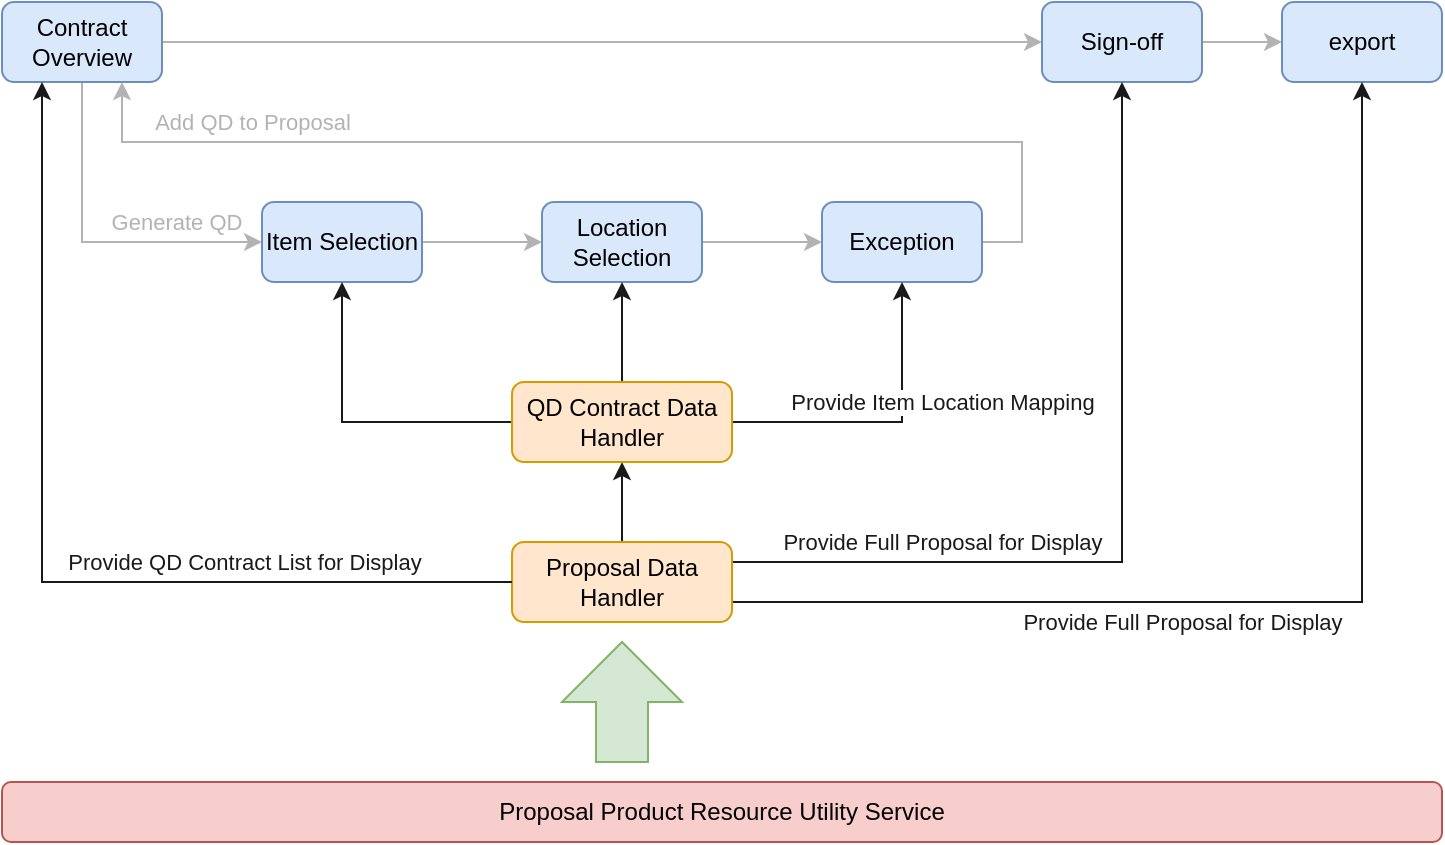 <mxfile version="14.8.3" type="github">
  <diagram id="8kwpFz_8hoZ5ggLKCEAQ" name="Page-1">
    <mxGraphModel dx="1422" dy="882" grid="1" gridSize="10" guides="1" tooltips="1" connect="1" arrows="1" fold="1" page="1" pageScale="1" pageWidth="827" pageHeight="1169" math="0" shadow="0">
      <root>
        <mxCell id="0" />
        <mxCell id="1" parent="0" />
        <mxCell id="4-Lz8o6piJQ2FGdw777i-1" value="Proposal Product Resource Utility Service" style="rounded=1;whiteSpace=wrap;html=1;fillColor=#f8cecc;strokeColor=#b85450;" vertex="1" parent="1">
          <mxGeometry x="40" y="490" width="720" height="30" as="geometry" />
        </mxCell>
        <mxCell id="4-Lz8o6piJQ2FGdw777i-8" style="edgeStyle=orthogonalEdgeStyle;rounded=0;orthogonalLoop=1;jettySize=auto;html=1;entryX=0;entryY=0.5;entryDx=0;entryDy=0;strokeColor=#B3B3B3;" edge="1" parent="1" source="4-Lz8o6piJQ2FGdw777i-2" target="4-Lz8o6piJQ2FGdw777i-6">
          <mxGeometry relative="1" as="geometry" />
        </mxCell>
        <mxCell id="4-Lz8o6piJQ2FGdw777i-10" style="edgeStyle=orthogonalEdgeStyle;rounded=0;orthogonalLoop=1;jettySize=auto;html=1;entryX=0;entryY=0.5;entryDx=0;entryDy=0;exitX=0.5;exitY=1;exitDx=0;exitDy=0;strokeColor=#B3B3B3;" edge="1" parent="1" source="4-Lz8o6piJQ2FGdw777i-2" target="4-Lz8o6piJQ2FGdw777i-3">
          <mxGeometry relative="1" as="geometry" />
        </mxCell>
        <mxCell id="4-Lz8o6piJQ2FGdw777i-24" value="Generate QD" style="edgeLabel;html=1;align=center;verticalAlign=middle;resizable=0;points=[];fontColor=#B3B3B3;" vertex="1" connectable="0" parent="4-Lz8o6piJQ2FGdw777i-10">
          <mxGeometry x="0.287" y="4" relative="1" as="geometry">
            <mxPoint x="17" y="-6" as="offset" />
          </mxGeometry>
        </mxCell>
        <mxCell id="4-Lz8o6piJQ2FGdw777i-2" value="Contract Overview" style="rounded=1;whiteSpace=wrap;html=1;fillColor=#dae8fc;strokeColor=#6c8ebf;" vertex="1" parent="1">
          <mxGeometry x="40" y="100" width="80" height="40" as="geometry" />
        </mxCell>
        <mxCell id="4-Lz8o6piJQ2FGdw777i-11" style="edgeStyle=orthogonalEdgeStyle;rounded=0;orthogonalLoop=1;jettySize=auto;html=1;entryX=0;entryY=0.5;entryDx=0;entryDy=0;strokeColor=#B3B3B3;" edge="1" parent="1" source="4-Lz8o6piJQ2FGdw777i-3" target="4-Lz8o6piJQ2FGdw777i-4">
          <mxGeometry relative="1" as="geometry" />
        </mxCell>
        <mxCell id="4-Lz8o6piJQ2FGdw777i-3" value="Item Selection" style="rounded=1;whiteSpace=wrap;html=1;fillColor=#dae8fc;strokeColor=#6c8ebf;" vertex="1" parent="1">
          <mxGeometry x="170" y="200" width="80" height="40" as="geometry" />
        </mxCell>
        <mxCell id="4-Lz8o6piJQ2FGdw777i-12" style="edgeStyle=orthogonalEdgeStyle;rounded=0;orthogonalLoop=1;jettySize=auto;html=1;entryX=0;entryY=0.5;entryDx=0;entryDy=0;strokeColor=#B3B3B3;" edge="1" parent="1" source="4-Lz8o6piJQ2FGdw777i-4" target="4-Lz8o6piJQ2FGdw777i-5">
          <mxGeometry relative="1" as="geometry" />
        </mxCell>
        <mxCell id="4-Lz8o6piJQ2FGdw777i-4" value="Location Selection" style="rounded=1;whiteSpace=wrap;html=1;fillColor=#dae8fc;strokeColor=#6c8ebf;" vertex="1" parent="1">
          <mxGeometry x="310" y="200" width="80" height="40" as="geometry" />
        </mxCell>
        <mxCell id="4-Lz8o6piJQ2FGdw777i-14" style="edgeStyle=orthogonalEdgeStyle;rounded=0;orthogonalLoop=1;jettySize=auto;html=1;entryX=0.75;entryY=1;entryDx=0;entryDy=0;exitX=1;exitY=0.5;exitDx=0;exitDy=0;strokeColor=#B3B3B3;" edge="1" parent="1" source="4-Lz8o6piJQ2FGdw777i-5" target="4-Lz8o6piJQ2FGdw777i-2">
          <mxGeometry relative="1" as="geometry" />
        </mxCell>
        <mxCell id="4-Lz8o6piJQ2FGdw777i-25" value="Add QD to Proposal" style="edgeLabel;html=1;align=center;verticalAlign=middle;resizable=0;points=[];fontColor=#B3B3B3;" vertex="1" connectable="0" parent="4-Lz8o6piJQ2FGdw777i-14">
          <mxGeometry x="0.144" y="3" relative="1" as="geometry">
            <mxPoint x="-141" y="-13" as="offset" />
          </mxGeometry>
        </mxCell>
        <mxCell id="4-Lz8o6piJQ2FGdw777i-5" value="Exception" style="rounded=1;whiteSpace=wrap;html=1;fillColor=#dae8fc;strokeColor=#6c8ebf;" vertex="1" parent="1">
          <mxGeometry x="450" y="200" width="80" height="40" as="geometry" />
        </mxCell>
        <mxCell id="4-Lz8o6piJQ2FGdw777i-9" style="edgeStyle=orthogonalEdgeStyle;rounded=0;orthogonalLoop=1;jettySize=auto;html=1;entryX=0;entryY=0.5;entryDx=0;entryDy=0;strokeColor=#B3B3B3;" edge="1" parent="1" source="4-Lz8o6piJQ2FGdw777i-6" target="4-Lz8o6piJQ2FGdw777i-7">
          <mxGeometry relative="1" as="geometry" />
        </mxCell>
        <mxCell id="4-Lz8o6piJQ2FGdw777i-6" value="Sign-off" style="rounded=1;whiteSpace=wrap;html=1;fillColor=#dae8fc;strokeColor=#6c8ebf;" vertex="1" parent="1">
          <mxGeometry x="560" y="100" width="80" height="40" as="geometry" />
        </mxCell>
        <mxCell id="4-Lz8o6piJQ2FGdw777i-7" value="export" style="rounded=1;whiteSpace=wrap;html=1;fillColor=#dae8fc;strokeColor=#6c8ebf;" vertex="1" parent="1">
          <mxGeometry x="680" y="100" width="80" height="40" as="geometry" />
        </mxCell>
        <mxCell id="4-Lz8o6piJQ2FGdw777i-18" style="edgeStyle=orthogonalEdgeStyle;rounded=0;orthogonalLoop=1;jettySize=auto;html=1;strokeColor=#1A1A1A;exitX=1;exitY=0.25;exitDx=0;exitDy=0;" edge="1" parent="1" source="4-Lz8o6piJQ2FGdw777i-15" target="4-Lz8o6piJQ2FGdw777i-6">
          <mxGeometry relative="1" as="geometry" />
        </mxCell>
        <mxCell id="4-Lz8o6piJQ2FGdw777i-39" value="Provide Full Proposal for Display" style="edgeLabel;html=1;align=center;verticalAlign=middle;resizable=0;points=[];fontColor=#1A1A1A;" vertex="1" connectable="0" parent="4-Lz8o6piJQ2FGdw777i-18">
          <mxGeometry x="-0.306" y="2" relative="1" as="geometry">
            <mxPoint x="-46" y="-8" as="offset" />
          </mxGeometry>
        </mxCell>
        <mxCell id="4-Lz8o6piJQ2FGdw777i-19" style="edgeStyle=orthogonalEdgeStyle;rounded=0;orthogonalLoop=1;jettySize=auto;html=1;entryX=0.5;entryY=1;entryDx=0;entryDy=0;strokeColor=#1A1A1A;exitX=1;exitY=0.75;exitDx=0;exitDy=0;" edge="1" parent="1" source="4-Lz8o6piJQ2FGdw777i-15" target="4-Lz8o6piJQ2FGdw777i-7">
          <mxGeometry relative="1" as="geometry" />
        </mxCell>
        <mxCell id="4-Lz8o6piJQ2FGdw777i-40" value="Provide Full Proposal for Display" style="edgeLabel;html=1;align=center;verticalAlign=middle;resizable=0;points=[];fontColor=#1A1A1A;" vertex="1" connectable="0" parent="4-Lz8o6piJQ2FGdw777i-19">
          <mxGeometry x="-0.273" relative="1" as="geometry">
            <mxPoint x="16" y="10" as="offset" />
          </mxGeometry>
        </mxCell>
        <mxCell id="4-Lz8o6piJQ2FGdw777i-20" style="edgeStyle=orthogonalEdgeStyle;rounded=0;orthogonalLoop=1;jettySize=auto;html=1;entryX=0.5;entryY=1;entryDx=0;entryDy=0;strokeColor=#1A1A1A;" edge="1" parent="1" source="4-Lz8o6piJQ2FGdw777i-15" target="4-Lz8o6piJQ2FGdw777i-16">
          <mxGeometry relative="1" as="geometry" />
        </mxCell>
        <mxCell id="4-Lz8o6piJQ2FGdw777i-15" value="Proposal Data Handler" style="rounded=1;whiteSpace=wrap;html=1;fillColor=#ffe6cc;strokeColor=#d79b00;" vertex="1" parent="1">
          <mxGeometry x="295" y="370" width="110" height="40" as="geometry" />
        </mxCell>
        <mxCell id="4-Lz8o6piJQ2FGdw777i-21" style="edgeStyle=orthogonalEdgeStyle;rounded=0;orthogonalLoop=1;jettySize=auto;html=1;strokeColor=#1A1A1A;" edge="1" parent="1" source="4-Lz8o6piJQ2FGdw777i-16" target="4-Lz8o6piJQ2FGdw777i-4">
          <mxGeometry relative="1" as="geometry" />
        </mxCell>
        <mxCell id="4-Lz8o6piJQ2FGdw777i-22" style="edgeStyle=orthogonalEdgeStyle;rounded=0;orthogonalLoop=1;jettySize=auto;html=1;entryX=0.5;entryY=1;entryDx=0;entryDy=0;strokeColor=#1A1A1A;" edge="1" parent="1" source="4-Lz8o6piJQ2FGdw777i-16" target="4-Lz8o6piJQ2FGdw777i-5">
          <mxGeometry relative="1" as="geometry" />
        </mxCell>
        <mxCell id="4-Lz8o6piJQ2FGdw777i-41" value="Provide Item Location Mapping" style="edgeLabel;html=1;align=center;verticalAlign=middle;resizable=0;points=[];fontColor=#1A1A1A;" vertex="1" connectable="0" parent="4-Lz8o6piJQ2FGdw777i-22">
          <mxGeometry x="-0.161" y="3" relative="1" as="geometry">
            <mxPoint x="40" y="-7" as="offset" />
          </mxGeometry>
        </mxCell>
        <mxCell id="4-Lz8o6piJQ2FGdw777i-23" style="edgeStyle=orthogonalEdgeStyle;rounded=0;orthogonalLoop=1;jettySize=auto;html=1;entryX=0.5;entryY=1;entryDx=0;entryDy=0;strokeColor=#1A1A1A;" edge="1" parent="1" source="4-Lz8o6piJQ2FGdw777i-16" target="4-Lz8o6piJQ2FGdw777i-3">
          <mxGeometry relative="1" as="geometry" />
        </mxCell>
        <mxCell id="4-Lz8o6piJQ2FGdw777i-16" value="QD Contract Data Handler" style="rounded=1;whiteSpace=wrap;html=1;fillColor=#ffe6cc;strokeColor=#d79b00;" vertex="1" parent="1">
          <mxGeometry x="295" y="290" width="110" height="40" as="geometry" />
        </mxCell>
        <mxCell id="4-Lz8o6piJQ2FGdw777i-29" style="edgeStyle=orthogonalEdgeStyle;rounded=0;orthogonalLoop=1;jettySize=auto;html=1;exitX=0;exitY=0.5;exitDx=0;exitDy=0;fontColor=#1A1A1A;strokeColor=#1A1A1A;entryX=0.25;entryY=1;entryDx=0;entryDy=0;" edge="1" parent="1" source="4-Lz8o6piJQ2FGdw777i-15" target="4-Lz8o6piJQ2FGdw777i-2">
          <mxGeometry relative="1" as="geometry">
            <mxPoint x="110" y="370" as="targetPoint" />
            <mxPoint x="120" y="390" as="sourcePoint" />
          </mxGeometry>
        </mxCell>
        <mxCell id="4-Lz8o6piJQ2FGdw777i-36" value="Provide QD Contract List for Display" style="edgeLabel;html=1;align=center;verticalAlign=middle;resizable=0;points=[];fontColor=#1A1A1A;" vertex="1" connectable="0" parent="4-Lz8o6piJQ2FGdw777i-29">
          <mxGeometry x="-0.194" y="-2" relative="1" as="geometry">
            <mxPoint x="61" y="-8" as="offset" />
          </mxGeometry>
        </mxCell>
        <mxCell id="4-Lz8o6piJQ2FGdw777i-38" value="" style="shape=singleArrow;direction=north;whiteSpace=wrap;html=1;arrowWidth=0.433;arrowSize=0.5;fillColor=#d5e8d4;strokeColor=#82b366;" vertex="1" parent="1">
          <mxGeometry x="320" y="420" width="60" height="60" as="geometry" />
        </mxCell>
      </root>
    </mxGraphModel>
  </diagram>
</mxfile>
